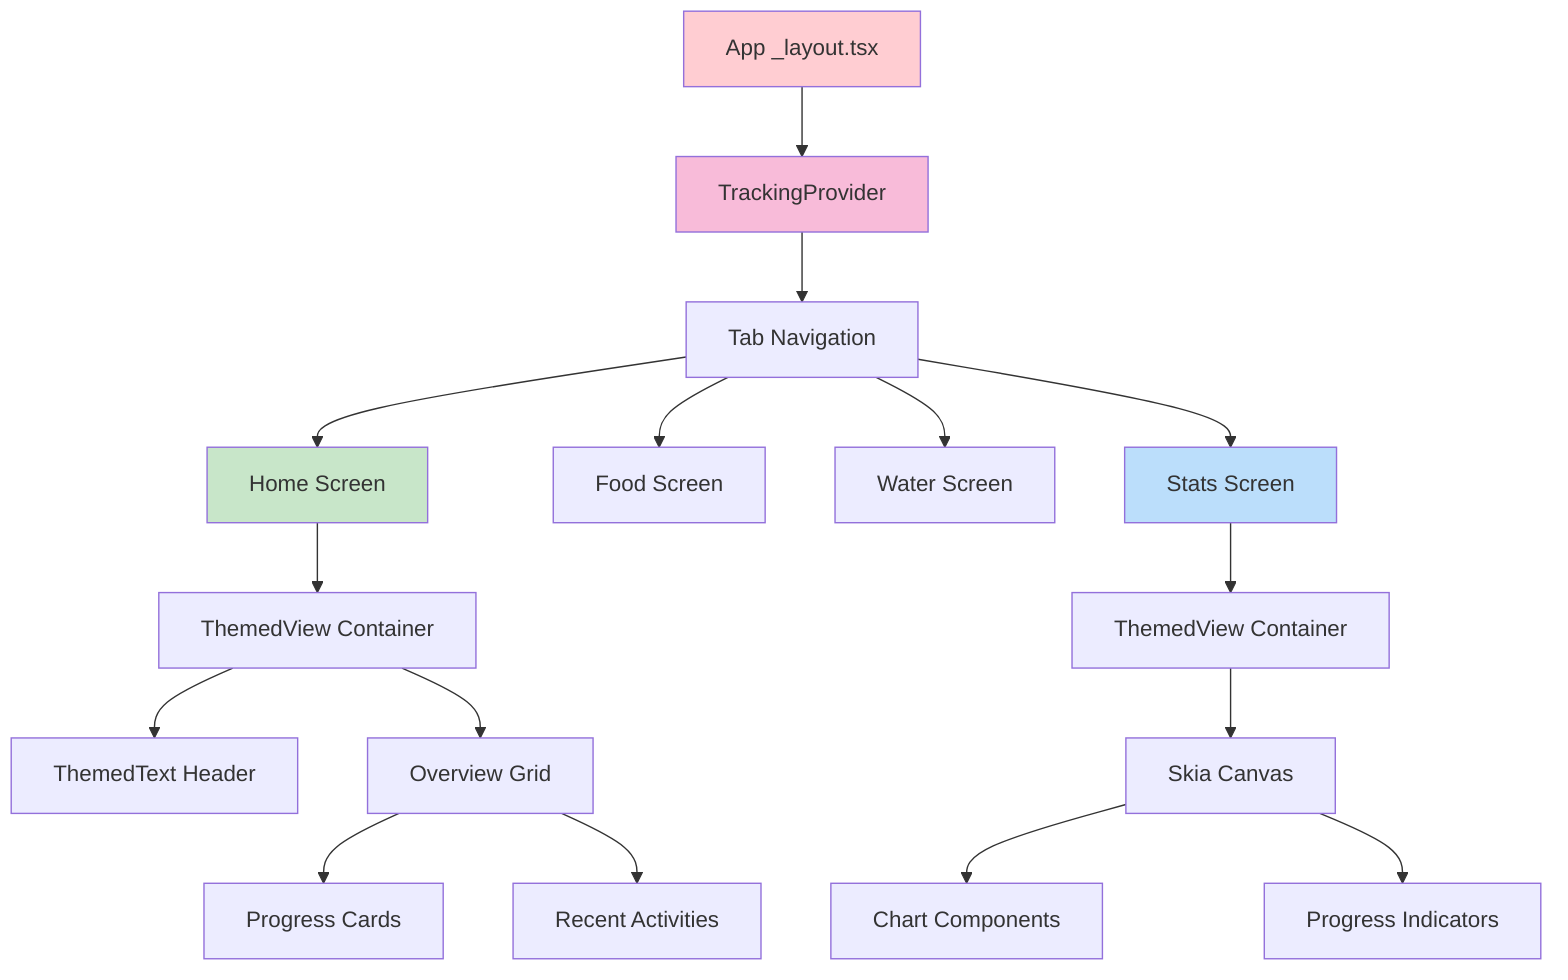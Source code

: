 graph TD
    A["App _layout.tsx"] --> B["TrackingProvider"]
    B --> C["Tab Navigation"]
    
    C --> D["Home Screen"]
    C --> E["Food Screen"]
    C --> F["Water Screen"]
    C --> G["Stats Screen"]
    
    D --> H["ThemedView Container"]
    H --> I["ThemedText Header"]
    H --> J["Overview Grid"]
    J --> K["Progress Cards"]
    J --> L["Recent Activities"]
    
    G --> M["ThemedView Container"]
    M --> N["Skia Canvas"]
    N --> O["Chart Components"]
    N --> P["Progress Indicators"]
    
    style A fill:#ffcdd2
    style B fill:#f8bbd9
    style D fill:#c8e6c9
    style G fill:#bbdefb